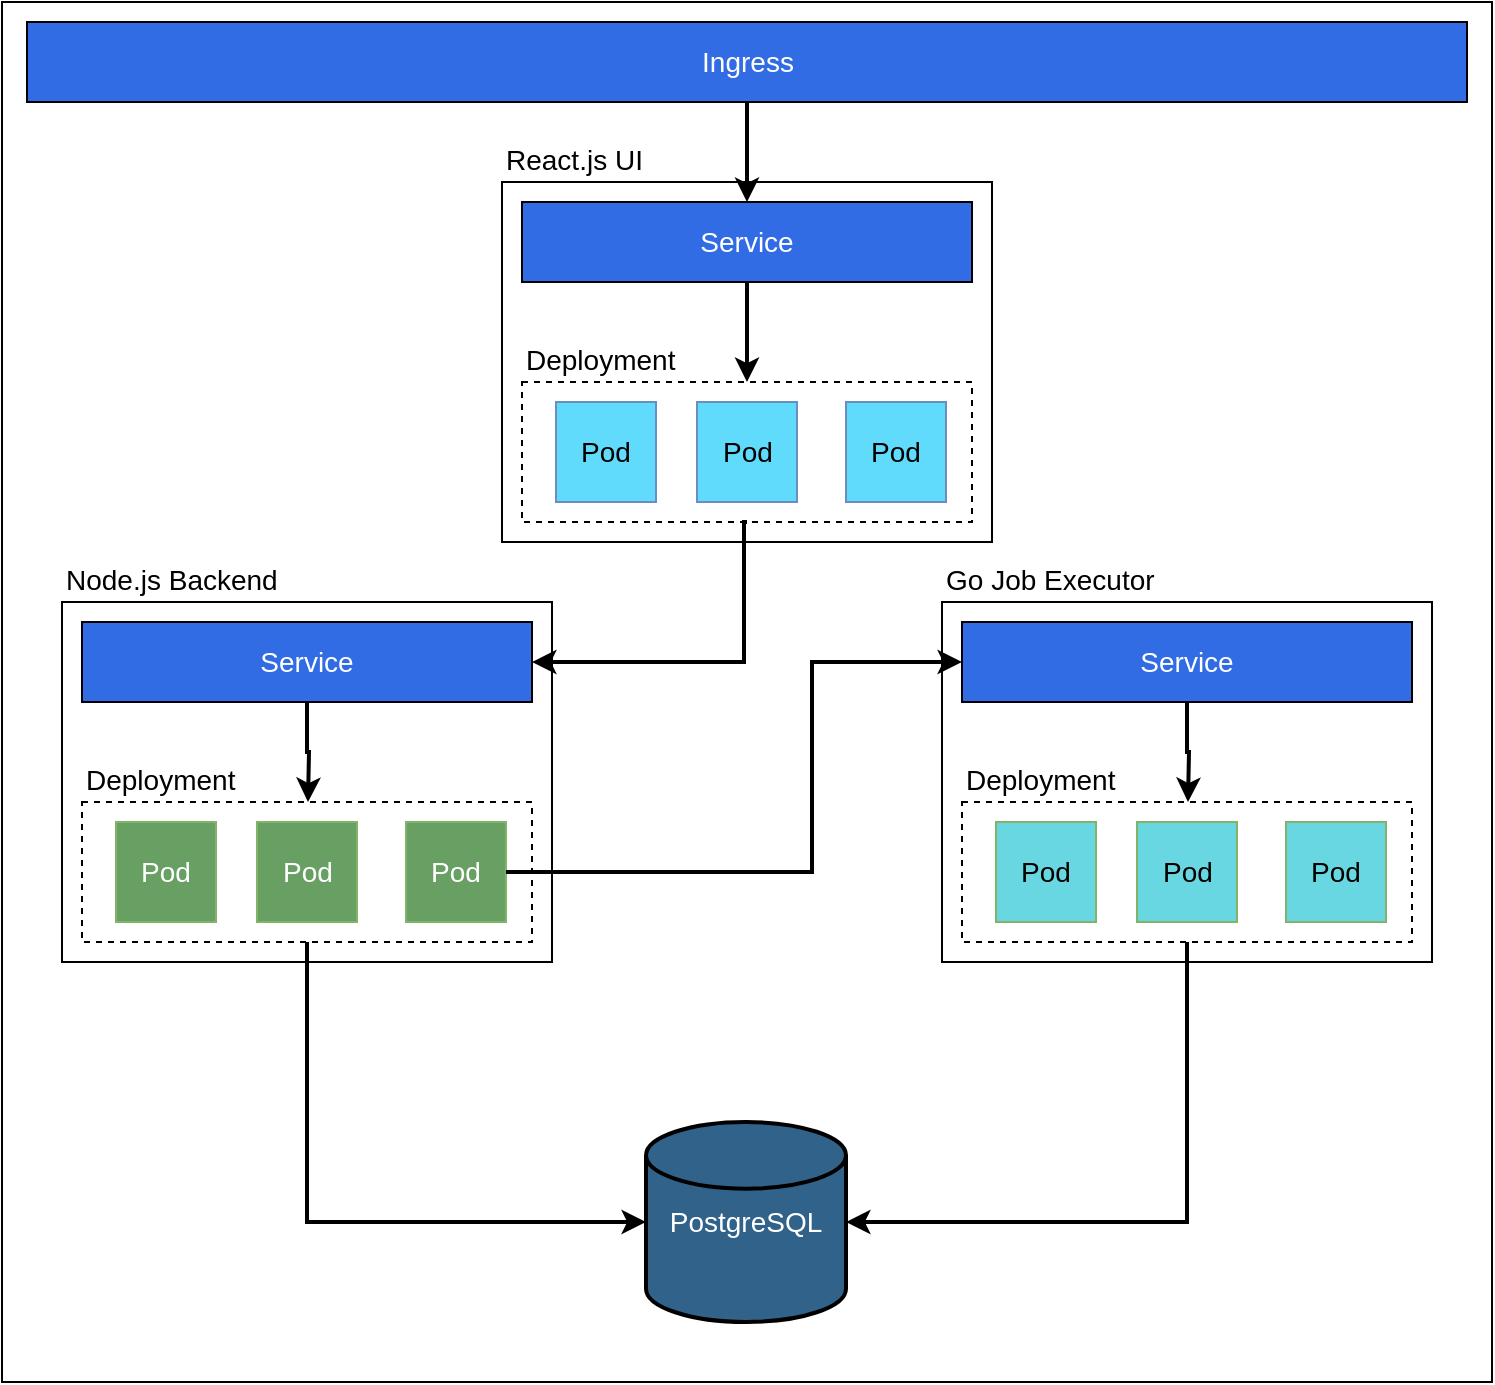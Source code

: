<mxfile>
    <diagram id="AtMXo_AA94An8IUpxGle" name="Page-1">
        <mxGraphModel dx="1113" dy="758" grid="1" gridSize="10" guides="1" tooltips="1" connect="1" arrows="1" fold="1" page="1" pageScale="1" pageWidth="850" pageHeight="1100" math="0" shadow="0">
            <root>
                <mxCell id="0"/>
                <mxCell id="1" parent="0"/>
                <mxCell id="0DWIBbG_RWGKzucQFfgm-1" value="" style="rounded=0;whiteSpace=wrap;html=1;fillColor=#FFFFFF;" parent="1" vertex="1">
                    <mxGeometry x="55" y="100" width="745" height="690" as="geometry"/>
                </mxCell>
                <mxCell id="0DWIBbG_RWGKzucQFfgm-35" value="Go Job Executor" style="rounded=0;whiteSpace=wrap;html=1;fontColor=#000000;fillColor=none;labelPosition=center;verticalLabelPosition=top;align=left;verticalAlign=bottom;fontSize=14;strokeColor=#000000;" parent="1" vertex="1">
                    <mxGeometry x="525" y="400" width="245" height="180" as="geometry"/>
                </mxCell>
                <mxCell id="0DWIBbG_RWGKzucQFfgm-34" value="Node.js Backend" style="rounded=0;whiteSpace=wrap;html=1;fontColor=#000000;fillColor=none;labelPosition=center;verticalLabelPosition=top;align=left;verticalAlign=bottom;fontSize=14;strokeColor=#000000;" parent="1" vertex="1">
                    <mxGeometry x="85" y="400" width="245" height="180" as="geometry"/>
                </mxCell>
                <mxCell id="0DWIBbG_RWGKzucQFfgm-27" value="React.js UI&lt;br style=&quot;font-size: 14px;&quot;&gt;" style="rounded=0;whiteSpace=wrap;html=1;fontColor=#000000;fillColor=none;labelPosition=center;verticalLabelPosition=top;align=left;verticalAlign=bottom;fontSize=14;strokeColor=#000000;" parent="1" vertex="1">
                    <mxGeometry x="305" y="190" width="245" height="180" as="geometry"/>
                </mxCell>
                <mxCell id="0DWIBbG_RWGKzucQFfgm-14" style="edgeStyle=orthogonalEdgeStyle;rounded=0;orthogonalLoop=1;jettySize=auto;html=1;strokeWidth=2;strokeColor=#000000;exitX=0.5;exitY=1;exitDx=0;exitDy=0;" parent="1" source="0DWIBbG_RWGKzucQFfgm-10" target="0DWIBbG_RWGKzucQFfgm-13" edge="1">
                    <mxGeometry relative="1" as="geometry"/>
                </mxCell>
                <mxCell id="0DWIBbG_RWGKzucQFfgm-5" value="Ingress" style="rounded=0;whiteSpace=wrap;html=1;fillColor=#326CE5;fontColor=#FFFFFF;fontStyle=0;fontSize=14;" parent="1" vertex="1">
                    <mxGeometry x="67.5" y="110" width="720" height="40" as="geometry"/>
                </mxCell>
                <mxCell id="0DWIBbG_RWGKzucQFfgm-7" style="edgeStyle=orthogonalEdgeStyle;rounded=0;orthogonalLoop=1;jettySize=auto;html=1;exitX=0.5;exitY=1;exitDx=0;exitDy=0;" parent="1" source="0DWIBbG_RWGKzucQFfgm-5" target="0DWIBbG_RWGKzucQFfgm-5" edge="1">
                    <mxGeometry relative="1" as="geometry"/>
                </mxCell>
                <mxCell id="0DWIBbG_RWGKzucQFfgm-10" value="Service" style="rounded=0;whiteSpace=wrap;html=1;fillColor=#326CE5;fontColor=#FFFFFF;fontSize=14;" parent="1" vertex="1">
                    <mxGeometry x="315" y="200" width="225" height="40" as="geometry"/>
                </mxCell>
                <mxCell id="0DWIBbG_RWGKzucQFfgm-11" value="" style="endArrow=classic;html=1;rounded=0;entryX=0.5;entryY=0;entryDx=0;entryDy=0;strokeWidth=2;strokeColor=#000000;" parent="1" source="0DWIBbG_RWGKzucQFfgm-5" target="0DWIBbG_RWGKzucQFfgm-10" edge="1">
                    <mxGeometry width="50" height="50" relative="1" as="geometry">
                        <mxPoint x="220" y="290" as="sourcePoint"/>
                        <mxPoint x="270" y="240" as="targetPoint"/>
                        <Array as="points"/>
                    </mxGeometry>
                </mxCell>
                <mxCell id="0DWIBbG_RWGKzucQFfgm-13" value="&lt;div style=&quot;font-size: 14px;&quot;&gt;Deployment&lt;/div&gt;" style="rounded=0;whiteSpace=wrap;html=1;dashed=1;labelPosition=center;verticalLabelPosition=top;align=left;verticalAlign=bottom;spacing=2;fontSize=14;fontColor=#000000;fillColor=#FFFFFF;strokeColor=#000000;" parent="1" vertex="1">
                    <mxGeometry x="315" y="290" width="225" height="70" as="geometry"/>
                </mxCell>
                <mxCell id="0DWIBbG_RWGKzucQFfgm-15" value="Pod" style="whiteSpace=wrap;html=1;aspect=fixed;fillColor=#61DBFB;strokeColor=#6c8ebf;fontSize=14;" parent="1" vertex="1">
                    <mxGeometry x="332" y="300" width="50" height="50" as="geometry"/>
                </mxCell>
                <mxCell id="0DWIBbG_RWGKzucQFfgm-16" value="Pod" style="whiteSpace=wrap;html=1;aspect=fixed;fillColor=#61DBFB;strokeColor=#6c8ebf;fontSize=14;" parent="1" vertex="1">
                    <mxGeometry x="402.5" y="300" width="50" height="50" as="geometry"/>
                </mxCell>
                <mxCell id="0DWIBbG_RWGKzucQFfgm-17" value="Pod" style="whiteSpace=wrap;html=1;aspect=fixed;fillColor=#61DBFB;strokeColor=#6c8ebf;fontSize=14;" parent="1" vertex="1">
                    <mxGeometry x="477" y="300" width="50" height="50" as="geometry"/>
                </mxCell>
                <mxCell id="0DWIBbG_RWGKzucQFfgm-18" style="edgeStyle=orthogonalEdgeStyle;rounded=0;orthogonalLoop=1;jettySize=auto;html=1;strokeWidth=2;exitX=0.5;exitY=1;exitDx=0;exitDy=0;entryX=1;entryY=0.5;entryDx=0;entryDy=0;strokeColor=#000000;" parent="1" source="0DWIBbG_RWGKzucQFfgm-13" target="0DWIBbG_RWGKzucQFfgm-19" edge="1">
                    <mxGeometry relative="1" as="geometry">
                        <mxPoint x="182" y="360" as="sourcePoint"/>
                        <mxPoint x="200" y="620" as="targetPoint"/>
                        <Array as="points">
                            <mxPoint x="426" y="430"/>
                        </Array>
                    </mxGeometry>
                </mxCell>
                <mxCell id="0DWIBbG_RWGKzucQFfgm-19" value="Service" style="rounded=0;whiteSpace=wrap;html=1;fillColor=#326CE5;fontColor=#FFFFFF;fontSize=14;" parent="1" vertex="1">
                    <mxGeometry x="95" y="410" width="225" height="40" as="geometry"/>
                </mxCell>
                <mxCell id="0DWIBbG_RWGKzucQFfgm-20" value="&lt;div style=&quot;font-size: 14px;&quot;&gt;Deployment&lt;/div&gt;" style="rounded=0;whiteSpace=wrap;html=1;dashed=1;labelPosition=center;verticalLabelPosition=top;align=left;verticalAlign=bottom;spacing=2;fontSize=14;fillColor=#FFFFFF;fontColor=#000000;strokeColor=#000000;" parent="1" vertex="1">
                    <mxGeometry x="95" y="500" width="225" height="70" as="geometry"/>
                </mxCell>
                <mxCell id="0DWIBbG_RWGKzucQFfgm-21" value="Pod" style="whiteSpace=wrap;html=1;aspect=fixed;fillColor=#68A063;strokeColor=#82b366;fontColor=#FFFFFF;fontSize=14;" parent="1" vertex="1">
                    <mxGeometry x="112" y="510" width="50" height="50" as="geometry"/>
                </mxCell>
                <mxCell id="0DWIBbG_RWGKzucQFfgm-22" value="Pod" style="whiteSpace=wrap;html=1;aspect=fixed;fillColor=#68A063;strokeColor=#82b366;fontColor=#FFFFFF;fontSize=14;" parent="1" vertex="1">
                    <mxGeometry x="182.5" y="510" width="50" height="50" as="geometry"/>
                </mxCell>
                <mxCell id="0DWIBbG_RWGKzucQFfgm-23" value="Pod" style="whiteSpace=wrap;html=1;aspect=fixed;fillColor=#68A063;strokeColor=#82b366;fontColor=#FFFFFF;fontSize=14;" parent="1" vertex="1">
                    <mxGeometry x="257" y="510" width="50" height="50" as="geometry"/>
                </mxCell>
                <mxCell id="0DWIBbG_RWGKzucQFfgm-26" style="edgeStyle=orthogonalEdgeStyle;rounded=0;orthogonalLoop=1;jettySize=auto;html=1;strokeWidth=2;exitX=0.5;exitY=1;exitDx=0;exitDy=0;strokeColor=#000000;" parent="1" source="0DWIBbG_RWGKzucQFfgm-19" edge="1">
                    <mxGeometry relative="1" as="geometry">
                        <mxPoint x="197.5" y="465" as="sourcePoint"/>
                        <mxPoint x="208" y="500" as="targetPoint"/>
                    </mxGeometry>
                </mxCell>
                <mxCell id="0DWIBbG_RWGKzucQFfgm-28" value="Service" style="rounded=0;whiteSpace=wrap;html=1;fillColor=#326CE5;fontColor=#FFFFFF;fontSize=14;" parent="1" vertex="1">
                    <mxGeometry x="535" y="410" width="225" height="40" as="geometry"/>
                </mxCell>
                <mxCell id="0DWIBbG_RWGKzucQFfgm-29" value="&lt;div style=&quot;font-size: 14px;&quot;&gt;Deployment&lt;/div&gt;" style="rounded=0;whiteSpace=wrap;html=1;dashed=1;labelPosition=center;verticalLabelPosition=top;align=left;verticalAlign=bottom;spacing=2;fontSize=14;fillColor=#FFFFFF;fontColor=#000000;strokeColor=#000000;" parent="1" vertex="1">
                    <mxGeometry x="535" y="500" width="225" height="70" as="geometry"/>
                </mxCell>
                <mxCell id="0DWIBbG_RWGKzucQFfgm-30" value="Pod" style="whiteSpace=wrap;html=1;aspect=fixed;fillColor=#69D7E2;strokeColor=#82b366;fontColor=#000000;fontSize=14;" parent="1" vertex="1">
                    <mxGeometry x="552" y="510" width="50" height="50" as="geometry"/>
                </mxCell>
                <mxCell id="0DWIBbG_RWGKzucQFfgm-31" value="Pod" style="whiteSpace=wrap;html=1;aspect=fixed;fillColor=#69D7E2;strokeColor=#82b366;fontColor=#000000;fontSize=14;" parent="1" vertex="1">
                    <mxGeometry x="622.5" y="510" width="50" height="50" as="geometry"/>
                </mxCell>
                <mxCell id="0DWIBbG_RWGKzucQFfgm-32" value="Pod" style="whiteSpace=wrap;html=1;aspect=fixed;fillColor=#69D7E2;strokeColor=#82b366;fontColor=#000000;fontSize=14;" parent="1" vertex="1">
                    <mxGeometry x="697" y="510" width="50" height="50" as="geometry"/>
                </mxCell>
                <mxCell id="0DWIBbG_RWGKzucQFfgm-33" style="edgeStyle=orthogonalEdgeStyle;rounded=0;orthogonalLoop=1;jettySize=auto;html=1;strokeWidth=2;exitX=0.5;exitY=1;exitDx=0;exitDy=0;strokeColor=#000000;" parent="1" source="0DWIBbG_RWGKzucQFfgm-28" edge="1">
                    <mxGeometry relative="1" as="geometry">
                        <mxPoint x="637.5" y="465" as="sourcePoint"/>
                        <mxPoint x="648" y="500" as="targetPoint"/>
                    </mxGeometry>
                </mxCell>
                <mxCell id="0DWIBbG_RWGKzucQFfgm-36" value="PostgreSQL" style="strokeWidth=2;html=1;shape=mxgraph.flowchart.database;whiteSpace=wrap;fontColor=#FFFFFF;fillColor=#30628A;fontSize=14;" parent="1" vertex="1">
                    <mxGeometry x="377" y="660" width="100" height="100" as="geometry"/>
                </mxCell>
                <mxCell id="0DWIBbG_RWGKzucQFfgm-37" style="edgeStyle=orthogonalEdgeStyle;rounded=0;orthogonalLoop=1;jettySize=auto;html=1;strokeWidth=2;exitX=1;exitY=0.5;exitDx=0;exitDy=0;entryX=0;entryY=0.5;entryDx=0;entryDy=0;strokeColor=#000000;" parent="1" source="0DWIBbG_RWGKzucQFfgm-23" target="0DWIBbG_RWGKzucQFfgm-28" edge="1">
                    <mxGeometry relative="1" as="geometry">
                        <mxPoint x="420.25" y="540" as="sourcePoint"/>
                        <mxPoint x="289.75" y="610" as="targetPoint"/>
                        <Array as="points">
                            <mxPoint x="460" y="535"/>
                            <mxPoint x="460" y="430"/>
                        </Array>
                    </mxGeometry>
                </mxCell>
                <mxCell id="0DWIBbG_RWGKzucQFfgm-38" style="edgeStyle=orthogonalEdgeStyle;rounded=0;orthogonalLoop=1;jettySize=auto;html=1;strokeWidth=2;exitX=0.5;exitY=1;exitDx=0;exitDy=0;entryX=0;entryY=0.5;entryDx=0;entryDy=0;entryPerimeter=0;strokeColor=#000000;" parent="1" source="0DWIBbG_RWGKzucQFfgm-20" target="0DWIBbG_RWGKzucQFfgm-36" edge="1">
                    <mxGeometry relative="1" as="geometry">
                        <mxPoint x="118" y="715" as="sourcePoint"/>
                        <mxPoint x="396" y="610" as="targetPoint"/>
                        <Array as="points">
                            <mxPoint x="208" y="710"/>
                        </Array>
                    </mxGeometry>
                </mxCell>
                <mxCell id="0DWIBbG_RWGKzucQFfgm-39" style="edgeStyle=orthogonalEdgeStyle;rounded=0;orthogonalLoop=1;jettySize=auto;html=1;strokeWidth=2;exitX=0.5;exitY=1;exitDx=0;exitDy=0;entryX=1;entryY=0.5;entryDx=0;entryDy=0;entryPerimeter=0;strokeColor=#000000;" parent="1" source="0DWIBbG_RWGKzucQFfgm-29" target="0DWIBbG_RWGKzucQFfgm-36" edge="1">
                    <mxGeometry relative="1" as="geometry">
                        <mxPoint x="637" y="600" as="sourcePoint"/>
                        <mxPoint x="807" y="740" as="targetPoint"/>
                        <Array as="points">
                            <mxPoint x="648" y="710"/>
                        </Array>
                    </mxGeometry>
                </mxCell>
            </root>
        </mxGraphModel>
    </diagram>
</mxfile>
